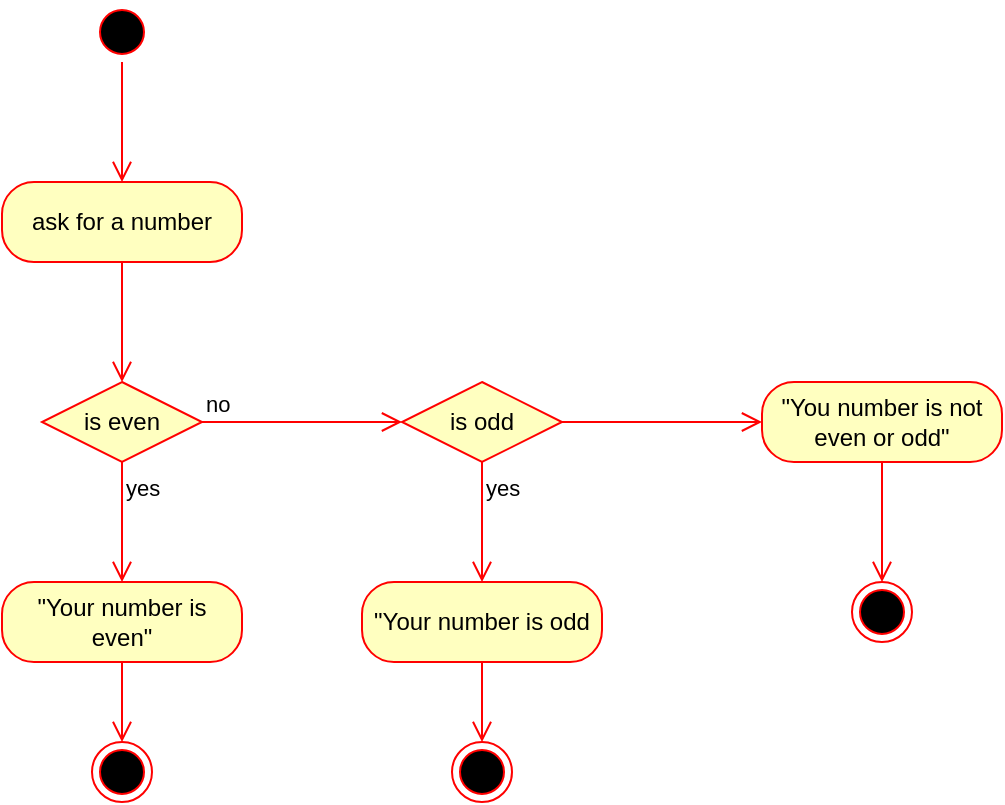 <mxfile version="24.8.2">
  <diagram name="Página-1" id="2UFubnlOPNcLVtzOg3cz">
    <mxGraphModel dx="1050" dy="537" grid="1" gridSize="10" guides="1" tooltips="1" connect="1" arrows="1" fold="1" page="1" pageScale="1" pageWidth="827" pageHeight="1169" math="0" shadow="0">
      <root>
        <mxCell id="0" />
        <mxCell id="1" parent="0" />
        <mxCell id="_EsddS5Bf2NKWoMxNWcP-4" value="" style="ellipse;html=1;shape=startState;fillColor=#000000;strokeColor=#ff0000;" vertex="1" parent="1">
          <mxGeometry x="105" y="60" width="30" height="30" as="geometry" />
        </mxCell>
        <mxCell id="_EsddS5Bf2NKWoMxNWcP-5" value="" style="edgeStyle=orthogonalEdgeStyle;html=1;verticalAlign=bottom;endArrow=open;endSize=8;strokeColor=#ff0000;rounded=0;" edge="1" source="_EsddS5Bf2NKWoMxNWcP-4" parent="1">
          <mxGeometry relative="1" as="geometry">
            <mxPoint x="120" y="150" as="targetPoint" />
          </mxGeometry>
        </mxCell>
        <mxCell id="_EsddS5Bf2NKWoMxNWcP-6" value="ask for a number" style="rounded=1;whiteSpace=wrap;html=1;arcSize=40;fontColor=#000000;fillColor=#ffffc0;strokeColor=#ff0000;" vertex="1" parent="1">
          <mxGeometry x="60" y="150" width="120" height="40" as="geometry" />
        </mxCell>
        <mxCell id="_EsddS5Bf2NKWoMxNWcP-7" value="" style="edgeStyle=orthogonalEdgeStyle;html=1;verticalAlign=bottom;endArrow=open;endSize=8;strokeColor=#ff0000;rounded=0;entryX=0.5;entryY=0;entryDx=0;entryDy=0;" edge="1" source="_EsddS5Bf2NKWoMxNWcP-6" parent="1" target="_EsddS5Bf2NKWoMxNWcP-8">
          <mxGeometry relative="1" as="geometry">
            <mxPoint x="135" y="280" as="targetPoint" />
          </mxGeometry>
        </mxCell>
        <mxCell id="_EsddS5Bf2NKWoMxNWcP-8" value="is even" style="rhombus;whiteSpace=wrap;html=1;fontColor=#000000;fillColor=#ffffc0;strokeColor=#ff0000;" vertex="1" parent="1">
          <mxGeometry x="80" y="250" width="80" height="40" as="geometry" />
        </mxCell>
        <mxCell id="_EsddS5Bf2NKWoMxNWcP-9" value="no" style="edgeStyle=orthogonalEdgeStyle;html=1;align=left;verticalAlign=bottom;endArrow=open;endSize=8;strokeColor=#ff0000;rounded=0;" edge="1" source="_EsddS5Bf2NKWoMxNWcP-8" parent="1">
          <mxGeometry x="-1" relative="1" as="geometry">
            <mxPoint x="260" y="270" as="targetPoint" />
          </mxGeometry>
        </mxCell>
        <mxCell id="_EsddS5Bf2NKWoMxNWcP-10" value="yes" style="edgeStyle=orthogonalEdgeStyle;html=1;align=left;verticalAlign=top;endArrow=open;endSize=8;strokeColor=#ff0000;rounded=0;" edge="1" source="_EsddS5Bf2NKWoMxNWcP-8" parent="1">
          <mxGeometry x="-1" relative="1" as="geometry">
            <mxPoint x="120" y="350" as="targetPoint" />
          </mxGeometry>
        </mxCell>
        <mxCell id="_EsddS5Bf2NKWoMxNWcP-12" value="is odd" style="rhombus;whiteSpace=wrap;html=1;fontColor=#000000;fillColor=#ffffc0;strokeColor=#ff0000;" vertex="1" parent="1">
          <mxGeometry x="260" y="250" width="80" height="40" as="geometry" />
        </mxCell>
        <mxCell id="_EsddS5Bf2NKWoMxNWcP-13" value="" style="edgeStyle=orthogonalEdgeStyle;html=1;align=left;verticalAlign=bottom;endArrow=open;endSize=8;strokeColor=#ff0000;rounded=0;" edge="1" source="_EsddS5Bf2NKWoMxNWcP-12" parent="1">
          <mxGeometry x="-1" relative="1" as="geometry">
            <mxPoint x="440" y="270" as="targetPoint" />
          </mxGeometry>
        </mxCell>
        <mxCell id="_EsddS5Bf2NKWoMxNWcP-14" value="yes" style="edgeStyle=orthogonalEdgeStyle;html=1;align=left;verticalAlign=top;endArrow=open;endSize=8;strokeColor=#ff0000;rounded=0;" edge="1" source="_EsddS5Bf2NKWoMxNWcP-12" parent="1">
          <mxGeometry x="-1" relative="1" as="geometry">
            <mxPoint x="300" y="350" as="targetPoint" />
          </mxGeometry>
        </mxCell>
        <mxCell id="_EsddS5Bf2NKWoMxNWcP-16" value="&quot;Your number is odd" style="rounded=1;whiteSpace=wrap;html=1;arcSize=40;fontColor=#000000;fillColor=#ffffc0;strokeColor=#ff0000;" vertex="1" parent="1">
          <mxGeometry x="240" y="350" width="120" height="40" as="geometry" />
        </mxCell>
        <mxCell id="_EsddS5Bf2NKWoMxNWcP-17" value="" style="edgeStyle=orthogonalEdgeStyle;html=1;verticalAlign=bottom;endArrow=open;endSize=8;strokeColor=#ff0000;rounded=0;entryX=0.5;entryY=0;entryDx=0;entryDy=0;" edge="1" source="_EsddS5Bf2NKWoMxNWcP-16" parent="1" target="_EsddS5Bf2NKWoMxNWcP-23">
          <mxGeometry relative="1" as="geometry">
            <mxPoint x="300" y="450" as="targetPoint" />
          </mxGeometry>
        </mxCell>
        <mxCell id="_EsddS5Bf2NKWoMxNWcP-18" value="&quot;Your number is even&quot;" style="rounded=1;whiteSpace=wrap;html=1;arcSize=40;fontColor=#000000;fillColor=#ffffc0;strokeColor=#ff0000;" vertex="1" parent="1">
          <mxGeometry x="60" y="350" width="120" height="40" as="geometry" />
        </mxCell>
        <mxCell id="_EsddS5Bf2NKWoMxNWcP-19" value="" style="edgeStyle=orthogonalEdgeStyle;html=1;verticalAlign=bottom;endArrow=open;endSize=8;strokeColor=#ff0000;rounded=0;entryX=0.5;entryY=0;entryDx=0;entryDy=0;" edge="1" source="_EsddS5Bf2NKWoMxNWcP-18" parent="1" target="_EsddS5Bf2NKWoMxNWcP-22">
          <mxGeometry relative="1" as="geometry">
            <mxPoint x="410" y="290" as="targetPoint" />
          </mxGeometry>
        </mxCell>
        <mxCell id="_EsddS5Bf2NKWoMxNWcP-22" value="" style="ellipse;html=1;shape=endState;fillColor=#000000;strokeColor=#ff0000;" vertex="1" parent="1">
          <mxGeometry x="105" y="430" width="30" height="30" as="geometry" />
        </mxCell>
        <mxCell id="_EsddS5Bf2NKWoMxNWcP-23" value="" style="ellipse;html=1;shape=endState;fillColor=#000000;strokeColor=#ff0000;" vertex="1" parent="1">
          <mxGeometry x="285" y="430" width="30" height="30" as="geometry" />
        </mxCell>
        <mxCell id="_EsddS5Bf2NKWoMxNWcP-24" value="&quot;You number is not even or odd&quot;" style="rounded=1;whiteSpace=wrap;html=1;arcSize=40;fontColor=#000000;fillColor=#ffffc0;strokeColor=#ff0000;" vertex="1" parent="1">
          <mxGeometry x="440" y="250" width="120" height="40" as="geometry" />
        </mxCell>
        <mxCell id="_EsddS5Bf2NKWoMxNWcP-25" value="" style="edgeStyle=orthogonalEdgeStyle;html=1;verticalAlign=bottom;endArrow=open;endSize=8;strokeColor=#ff0000;rounded=0;" edge="1" source="_EsddS5Bf2NKWoMxNWcP-24" parent="1">
          <mxGeometry relative="1" as="geometry">
            <mxPoint x="500" y="350" as="targetPoint" />
          </mxGeometry>
        </mxCell>
        <mxCell id="_EsddS5Bf2NKWoMxNWcP-26" value="" style="ellipse;html=1;shape=endState;fillColor=#000000;strokeColor=#ff0000;" vertex="1" parent="1">
          <mxGeometry x="485" y="350" width="30" height="30" as="geometry" />
        </mxCell>
      </root>
    </mxGraphModel>
  </diagram>
</mxfile>
